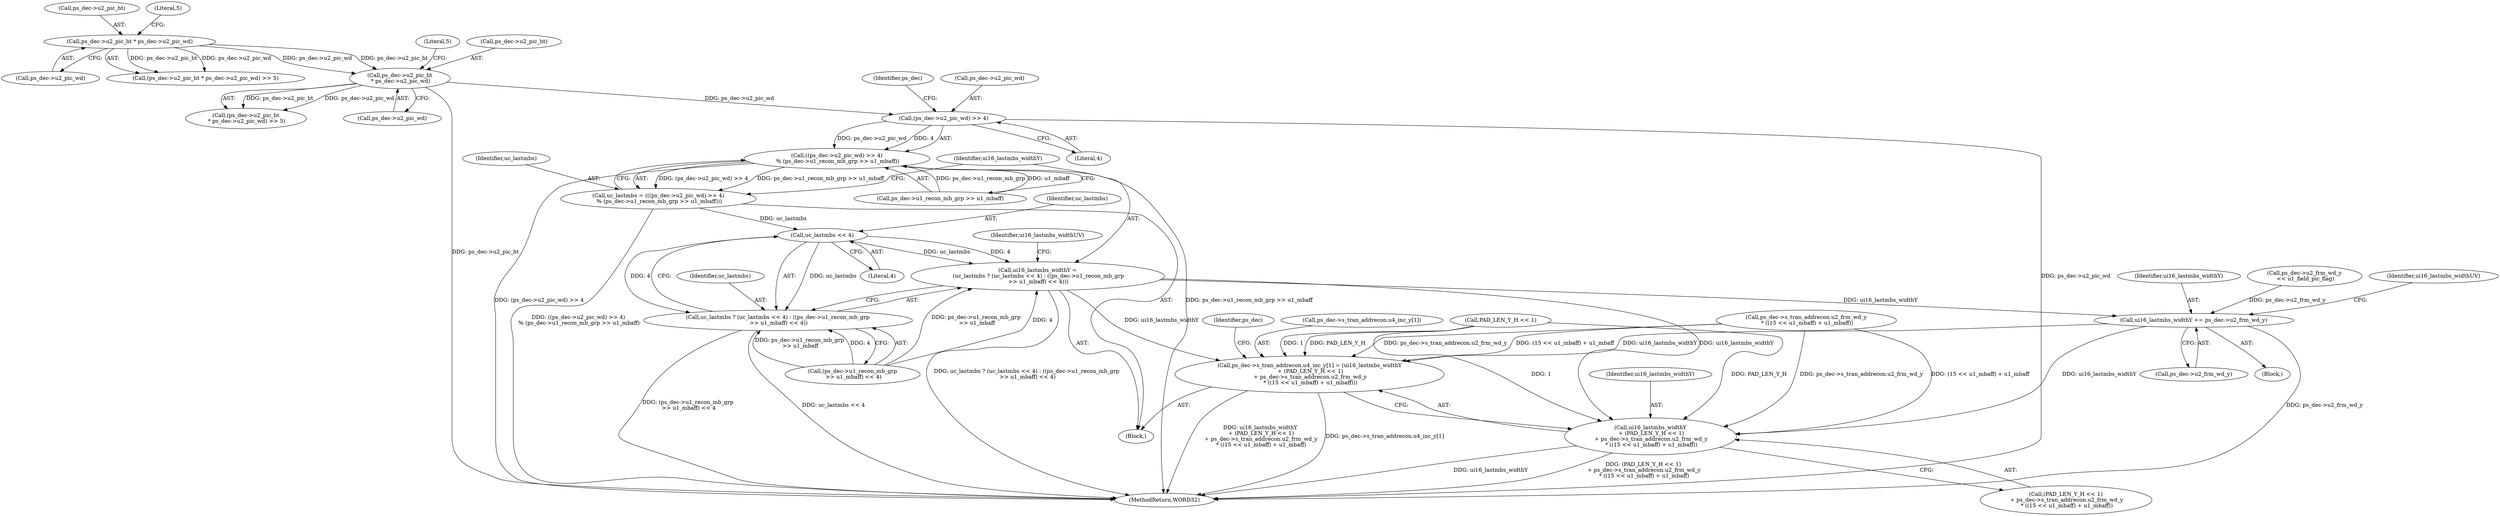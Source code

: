 digraph "0_Android_a78887bcffbc2995cf9ed72e0697acf560875e9e_3@pointer" {
"1001654" [label="(Call,(ps_dec->u2_pic_wd) >> 4)"];
"1001270" [label="(Call,ps_dec->u2_pic_ht\n * ps_dec->u2_pic_wd)"];
"1001255" [label="(Call,ps_dec->u2_pic_ht * ps_dec->u2_pic_wd)"];
"1001653" [label="(Call,((ps_dec->u2_pic_wd) >> 4)\n % (ps_dec->u1_recon_mb_grp >> u1_mbaff))"];
"1001651" [label="(Call,uc_lastmbs = (((ps_dec->u2_pic_wd) >> 4)\n % (ps_dec->u1_recon_mb_grp >> u1_mbaff)))"];
"1001669" [label="(Call,uc_lastmbs << 4)"];
"1001665" [label="(Call,ui16_lastmbs_widthY =\n (uc_lastmbs ? (uc_lastmbs << 4) : ((ps_dec->u1_recon_mb_grp\n >> u1_mbaff) << 4)))"];
"1001752" [label="(Call,ui16_lastmbs_widthY += ps_dec->u2_frm_wd_y)"];
"1001792" [label="(Call,ps_dec->s_tran_addrecon.u4_inc_y[1] = (ui16_lastmbs_widthY\n + (PAD_LEN_Y_H << 1)\n + ps_dec->s_tran_addrecon.u2_frm_wd_y\n * ((15 << u1_mbaff) + u1_mbaff)))"];
"1001800" [label="(Call,ui16_lastmbs_widthY\n + (PAD_LEN_Y_H << 1)\n + ps_dec->s_tran_addrecon.u2_frm_wd_y\n * ((15 << u1_mbaff) + u1_mbaff))"];
"1001667" [label="(Call,uc_lastmbs ? (uc_lastmbs << 4) : ((ps_dec->u1_recon_mb_grp\n >> u1_mbaff) << 4))"];
"1001653" [label="(Call,((ps_dec->u2_pic_wd) >> 4)\n % (ps_dec->u1_recon_mb_grp >> u1_mbaff))"];
"1001800" [label="(Call,ui16_lastmbs_widthY\n + (PAD_LEN_Y_H << 1)\n + ps_dec->s_tran_addrecon.u2_frm_wd_y\n * ((15 << u1_mbaff) + u1_mbaff))"];
"1001806" [label="(Call,ps_dec->s_tran_addrecon.u2_frm_wd_y\n * ((15 << u1_mbaff) + u1_mbaff))"];
"1001655" [label="(Call,ps_dec->u2_pic_wd)"];
"1001658" [label="(Literal,4)"];
"1001654" [label="(Call,(ps_dec->u2_pic_wd) >> 4)"];
"1002052" [label="(MethodReturn,WORD32)"];
"1001802" [label="(Call,(PAD_LEN_Y_H << 1)\n + ps_dec->s_tran_addrecon.u2_frm_wd_y\n * ((15 << u1_mbaff) + u1_mbaff))"];
"1001277" [label="(Literal,5)"];
"1001751" [label="(Block,)"];
"1001753" [label="(Identifier,ui16_lastmbs_widthY)"];
"1001271" [label="(Call,ps_dec->u2_pic_ht)"];
"1001661" [label="(Identifier,ps_dec)"];
"1001652" [label="(Identifier,uc_lastmbs)"];
"1001635" [label="(Block,)"];
"1001669" [label="(Call,uc_lastmbs << 4)"];
"1001754" [label="(Call,ps_dec->u2_frm_wd_y)"];
"1001659" [label="(Call,ps_dec->u1_recon_mb_grp >> u1_mbaff)"];
"1001681" [label="(Identifier,ui16_lastmbs_widthUV)"];
"1001801" [label="(Identifier,ui16_lastmbs_widthY)"];
"1001671" [label="(Literal,4)"];
"1001667" [label="(Call,uc_lastmbs ? (uc_lastmbs << 4) : ((ps_dec->u1_recon_mb_grp\n >> u1_mbaff) << 4))"];
"1001803" [label="(Call,PAD_LEN_Y_H << 1)"];
"1001269" [label="(Call,(ps_dec->u2_pic_ht\n * ps_dec->u2_pic_wd) >> 5)"];
"1001733" [label="(Call,ps_dec->u2_frm_wd_y\n << u1_field_pic_flag)"];
"1001758" [label="(Identifier,ui16_lastmbs_widthUV)"];
"1001270" [label="(Call,ps_dec->u2_pic_ht\n * ps_dec->u2_pic_wd)"];
"1001752" [label="(Call,ui16_lastmbs_widthY += ps_dec->u2_frm_wd_y)"];
"1001259" [label="(Call,ps_dec->u2_pic_wd)"];
"1001666" [label="(Identifier,ui16_lastmbs_widthY)"];
"1001274" [label="(Call,ps_dec->u2_pic_wd)"];
"1001821" [label="(Identifier,ps_dec)"];
"1001256" [label="(Call,ps_dec->u2_pic_ht)"];
"1001665" [label="(Call,ui16_lastmbs_widthY =\n (uc_lastmbs ? (uc_lastmbs << 4) : ((ps_dec->u1_recon_mb_grp\n >> u1_mbaff) << 4)))"];
"1001672" [label="(Call,(ps_dec->u1_recon_mb_grp\n >> u1_mbaff) << 4)"];
"1001255" [label="(Call,ps_dec->u2_pic_ht * ps_dec->u2_pic_wd)"];
"1001262" [label="(Literal,5)"];
"1001793" [label="(Call,ps_dec->s_tran_addrecon.u4_inc_y[1])"];
"1001668" [label="(Identifier,uc_lastmbs)"];
"1001651" [label="(Call,uc_lastmbs = (((ps_dec->u2_pic_wd) >> 4)\n % (ps_dec->u1_recon_mb_grp >> u1_mbaff)))"];
"1001792" [label="(Call,ps_dec->s_tran_addrecon.u4_inc_y[1] = (ui16_lastmbs_widthY\n + (PAD_LEN_Y_H << 1)\n + ps_dec->s_tran_addrecon.u2_frm_wd_y\n * ((15 << u1_mbaff) + u1_mbaff)))"];
"1001254" [label="(Call,(ps_dec->u2_pic_ht * ps_dec->u2_pic_wd) >> 5)"];
"1001670" [label="(Identifier,uc_lastmbs)"];
"1001654" -> "1001653"  [label="AST: "];
"1001654" -> "1001658"  [label="CFG: "];
"1001655" -> "1001654"  [label="AST: "];
"1001658" -> "1001654"  [label="AST: "];
"1001661" -> "1001654"  [label="CFG: "];
"1001654" -> "1002052"  [label="DDG: ps_dec->u2_pic_wd"];
"1001654" -> "1001653"  [label="DDG: ps_dec->u2_pic_wd"];
"1001654" -> "1001653"  [label="DDG: 4"];
"1001270" -> "1001654"  [label="DDG: ps_dec->u2_pic_wd"];
"1001270" -> "1001269"  [label="AST: "];
"1001270" -> "1001274"  [label="CFG: "];
"1001271" -> "1001270"  [label="AST: "];
"1001274" -> "1001270"  [label="AST: "];
"1001277" -> "1001270"  [label="CFG: "];
"1001270" -> "1002052"  [label="DDG: ps_dec->u2_pic_ht"];
"1001270" -> "1001269"  [label="DDG: ps_dec->u2_pic_ht"];
"1001270" -> "1001269"  [label="DDG: ps_dec->u2_pic_wd"];
"1001255" -> "1001270"  [label="DDG: ps_dec->u2_pic_ht"];
"1001255" -> "1001270"  [label="DDG: ps_dec->u2_pic_wd"];
"1001255" -> "1001254"  [label="AST: "];
"1001255" -> "1001259"  [label="CFG: "];
"1001256" -> "1001255"  [label="AST: "];
"1001259" -> "1001255"  [label="AST: "];
"1001262" -> "1001255"  [label="CFG: "];
"1001255" -> "1001254"  [label="DDG: ps_dec->u2_pic_ht"];
"1001255" -> "1001254"  [label="DDG: ps_dec->u2_pic_wd"];
"1001653" -> "1001651"  [label="AST: "];
"1001653" -> "1001659"  [label="CFG: "];
"1001659" -> "1001653"  [label="AST: "];
"1001651" -> "1001653"  [label="CFG: "];
"1001653" -> "1002052"  [label="DDG: (ps_dec->u2_pic_wd) >> 4"];
"1001653" -> "1002052"  [label="DDG: ps_dec->u1_recon_mb_grp >> u1_mbaff"];
"1001653" -> "1001651"  [label="DDG: (ps_dec->u2_pic_wd) >> 4"];
"1001653" -> "1001651"  [label="DDG: ps_dec->u1_recon_mb_grp >> u1_mbaff"];
"1001659" -> "1001653"  [label="DDG: ps_dec->u1_recon_mb_grp"];
"1001659" -> "1001653"  [label="DDG: u1_mbaff"];
"1001651" -> "1001635"  [label="AST: "];
"1001652" -> "1001651"  [label="AST: "];
"1001666" -> "1001651"  [label="CFG: "];
"1001651" -> "1002052"  [label="DDG: ((ps_dec->u2_pic_wd) >> 4)\n % (ps_dec->u1_recon_mb_grp >> u1_mbaff)"];
"1001651" -> "1001669"  [label="DDG: uc_lastmbs"];
"1001669" -> "1001667"  [label="AST: "];
"1001669" -> "1001671"  [label="CFG: "];
"1001670" -> "1001669"  [label="AST: "];
"1001671" -> "1001669"  [label="AST: "];
"1001667" -> "1001669"  [label="CFG: "];
"1001669" -> "1001665"  [label="DDG: uc_lastmbs"];
"1001669" -> "1001665"  [label="DDG: 4"];
"1001669" -> "1001667"  [label="DDG: uc_lastmbs"];
"1001669" -> "1001667"  [label="DDG: 4"];
"1001665" -> "1001635"  [label="AST: "];
"1001665" -> "1001667"  [label="CFG: "];
"1001666" -> "1001665"  [label="AST: "];
"1001667" -> "1001665"  [label="AST: "];
"1001681" -> "1001665"  [label="CFG: "];
"1001665" -> "1002052"  [label="DDG: uc_lastmbs ? (uc_lastmbs << 4) : ((ps_dec->u1_recon_mb_grp\n >> u1_mbaff) << 4)"];
"1001672" -> "1001665"  [label="DDG: ps_dec->u1_recon_mb_grp\n >> u1_mbaff"];
"1001672" -> "1001665"  [label="DDG: 4"];
"1001665" -> "1001752"  [label="DDG: ui16_lastmbs_widthY"];
"1001665" -> "1001792"  [label="DDG: ui16_lastmbs_widthY"];
"1001665" -> "1001800"  [label="DDG: ui16_lastmbs_widthY"];
"1001752" -> "1001751"  [label="AST: "];
"1001752" -> "1001754"  [label="CFG: "];
"1001753" -> "1001752"  [label="AST: "];
"1001754" -> "1001752"  [label="AST: "];
"1001758" -> "1001752"  [label="CFG: "];
"1001752" -> "1002052"  [label="DDG: ps_dec->u2_frm_wd_y"];
"1001733" -> "1001752"  [label="DDG: ps_dec->u2_frm_wd_y"];
"1001752" -> "1001792"  [label="DDG: ui16_lastmbs_widthY"];
"1001752" -> "1001800"  [label="DDG: ui16_lastmbs_widthY"];
"1001792" -> "1001635"  [label="AST: "];
"1001792" -> "1001800"  [label="CFG: "];
"1001793" -> "1001792"  [label="AST: "];
"1001800" -> "1001792"  [label="AST: "];
"1001821" -> "1001792"  [label="CFG: "];
"1001792" -> "1002052"  [label="DDG: ui16_lastmbs_widthY\n + (PAD_LEN_Y_H << 1)\n + ps_dec->s_tran_addrecon.u2_frm_wd_y\n * ((15 << u1_mbaff) + u1_mbaff)"];
"1001792" -> "1002052"  [label="DDG: ps_dec->s_tran_addrecon.u4_inc_y[1]"];
"1001803" -> "1001792"  [label="DDG: PAD_LEN_Y_H"];
"1001803" -> "1001792"  [label="DDG: 1"];
"1001806" -> "1001792"  [label="DDG: ps_dec->s_tran_addrecon.u2_frm_wd_y"];
"1001806" -> "1001792"  [label="DDG: (15 << u1_mbaff) + u1_mbaff"];
"1001800" -> "1001802"  [label="CFG: "];
"1001801" -> "1001800"  [label="AST: "];
"1001802" -> "1001800"  [label="AST: "];
"1001800" -> "1002052"  [label="DDG: ui16_lastmbs_widthY"];
"1001800" -> "1002052"  [label="DDG: (PAD_LEN_Y_H << 1)\n + ps_dec->s_tran_addrecon.u2_frm_wd_y\n * ((15 << u1_mbaff) + u1_mbaff)"];
"1001803" -> "1001800"  [label="DDG: PAD_LEN_Y_H"];
"1001803" -> "1001800"  [label="DDG: 1"];
"1001806" -> "1001800"  [label="DDG: ps_dec->s_tran_addrecon.u2_frm_wd_y"];
"1001806" -> "1001800"  [label="DDG: (15 << u1_mbaff) + u1_mbaff"];
"1001667" -> "1001672"  [label="CFG: "];
"1001668" -> "1001667"  [label="AST: "];
"1001672" -> "1001667"  [label="AST: "];
"1001667" -> "1002052"  [label="DDG: (ps_dec->u1_recon_mb_grp\n >> u1_mbaff) << 4"];
"1001667" -> "1002052"  [label="DDG: uc_lastmbs << 4"];
"1001672" -> "1001667"  [label="DDG: ps_dec->u1_recon_mb_grp\n >> u1_mbaff"];
"1001672" -> "1001667"  [label="DDG: 4"];
}
